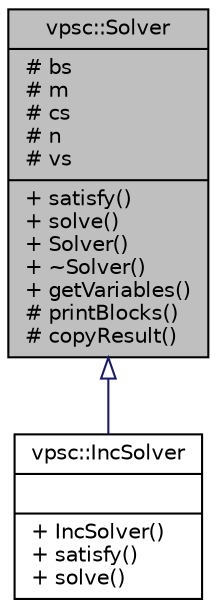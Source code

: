 digraph "vpsc::Solver"
{
  edge [fontname="Helvetica",fontsize="10",labelfontname="Helvetica",labelfontsize="10"];
  node [fontname="Helvetica",fontsize="10",shape=record];
  Node1 [label="{vpsc::Solver\n|# bs\l# m\l# cs\l# n\l# vs\l|+ satisfy()\l+ solve()\l+ Solver()\l+ ~Solver()\l+ getVariables()\l# printBlocks()\l# copyResult()\l}",height=0.2,width=0.4,color="black", fillcolor="grey75", style="filled" fontcolor="black"];
  Node1 -> Node2 [dir="back",color="midnightblue",fontsize="10",style="solid",arrowtail="onormal",fontname="Helvetica"];
  Node2 [label="{vpsc::IncSolver\n||+ IncSolver()\l+ satisfy()\l+ solve()\l}",height=0.2,width=0.4,color="black", fillcolor="white", style="filled",URL="$classvpsc_1_1IncSolver.html",tooltip="Incremental solver for Variable Placement with Separation Constraints problem instance."];
}

